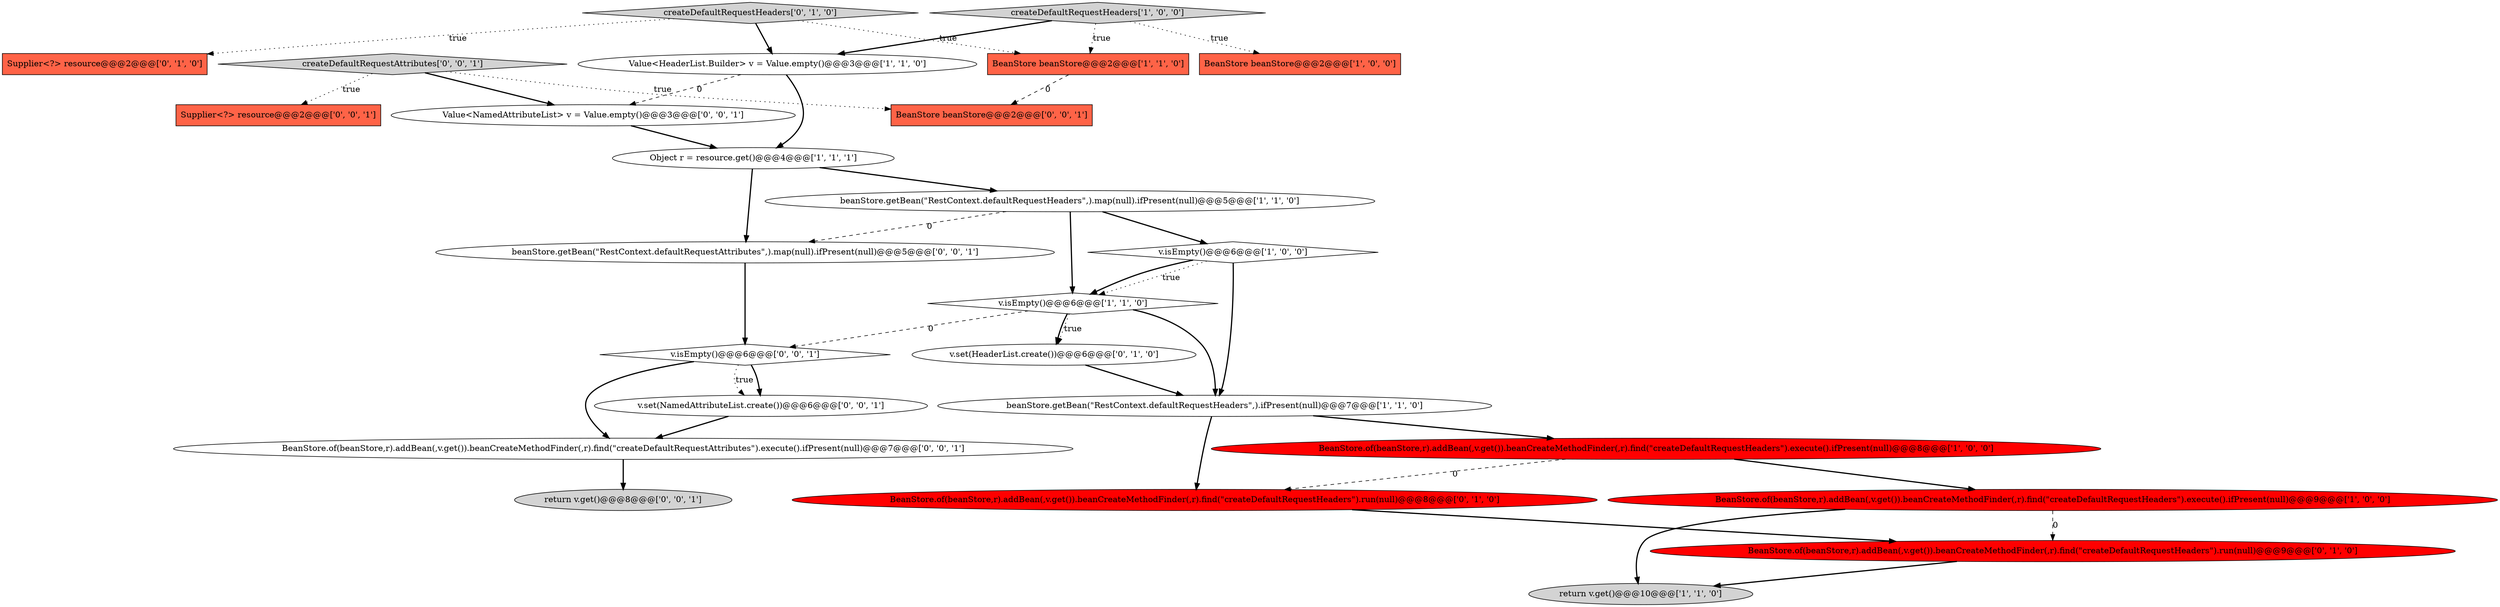 digraph {
21 [style = filled, label = "return v.get()@@@8@@@['0', '0', '1']", fillcolor = lightgray, shape = ellipse image = "AAA0AAABBB3BBB"];
24 [style = filled, label = "beanStore.getBean(\"RestContext.defaultRequestAttributes\",).map(null).ifPresent(null)@@@5@@@['0', '0', '1']", fillcolor = white, shape = ellipse image = "AAA0AAABBB3BBB"];
9 [style = filled, label = "BeanStore.of(beanStore,r).addBean(,v.get()).beanCreateMethodFinder(,r).find(\"createDefaultRequestHeaders\").execute().ifPresent(null)@@@9@@@['1', '0', '0']", fillcolor = red, shape = ellipse image = "AAA1AAABBB1BBB"];
3 [style = filled, label = "BeanStore beanStore@@@2@@@['1', '0', '0']", fillcolor = tomato, shape = box image = "AAA0AAABBB1BBB"];
8 [style = filled, label = "beanStore.getBean(\"RestContext.defaultRequestHeaders\",).ifPresent(null)@@@7@@@['1', '1', '0']", fillcolor = white, shape = ellipse image = "AAA0AAABBB1BBB"];
2 [style = filled, label = "v.isEmpty()@@@6@@@['1', '0', '0']", fillcolor = white, shape = diamond image = "AAA0AAABBB1BBB"];
13 [style = filled, label = "BeanStore.of(beanStore,r).addBean(,v.get()).beanCreateMethodFinder(,r).find(\"createDefaultRequestHeaders\").run(null)@@@9@@@['0', '1', '0']", fillcolor = red, shape = ellipse image = "AAA1AAABBB2BBB"];
23 [style = filled, label = "v.isEmpty()@@@6@@@['0', '0', '1']", fillcolor = white, shape = diamond image = "AAA0AAABBB3BBB"];
15 [style = filled, label = "createDefaultRequestHeaders['0', '1', '0']", fillcolor = lightgray, shape = diamond image = "AAA0AAABBB2BBB"];
25 [style = filled, label = "BeanStore.of(beanStore,r).addBean(,v.get()).beanCreateMethodFinder(,r).find(\"createDefaultRequestAttributes\").execute().ifPresent(null)@@@7@@@['0', '0', '1']", fillcolor = white, shape = ellipse image = "AAA0AAABBB3BBB"];
20 [style = filled, label = "v.set(NamedAttributeList.create())@@@6@@@['0', '0', '1']", fillcolor = white, shape = ellipse image = "AAA0AAABBB3BBB"];
11 [style = filled, label = "return v.get()@@@10@@@['1', '1', '0']", fillcolor = lightgray, shape = ellipse image = "AAA0AAABBB1BBB"];
10 [style = filled, label = "BeanStore beanStore@@@2@@@['1', '1', '0']", fillcolor = tomato, shape = box image = "AAA0AAABBB1BBB"];
6 [style = filled, label = "Value<HeaderList.Builder> v = Value.empty()@@@3@@@['1', '1', '0']", fillcolor = white, shape = ellipse image = "AAA0AAABBB1BBB"];
14 [style = filled, label = "BeanStore.of(beanStore,r).addBean(,v.get()).beanCreateMethodFinder(,r).find(\"createDefaultRequestHeaders\").run(null)@@@8@@@['0', '1', '0']", fillcolor = red, shape = ellipse image = "AAA1AAABBB2BBB"];
19 [style = filled, label = "Supplier<?> resource@@@2@@@['0', '0', '1']", fillcolor = tomato, shape = box image = "AAA0AAABBB3BBB"];
5 [style = filled, label = "createDefaultRequestHeaders['1', '0', '0']", fillcolor = lightgray, shape = diamond image = "AAA0AAABBB1BBB"];
1 [style = filled, label = "BeanStore.of(beanStore,r).addBean(,v.get()).beanCreateMethodFinder(,r).find(\"createDefaultRequestHeaders\").execute().ifPresent(null)@@@8@@@['1', '0', '0']", fillcolor = red, shape = ellipse image = "AAA1AAABBB1BBB"];
18 [style = filled, label = "Value<NamedAttributeList> v = Value.empty()@@@3@@@['0', '0', '1']", fillcolor = white, shape = ellipse image = "AAA0AAABBB3BBB"];
0 [style = filled, label = "Object r = resource.get()@@@4@@@['1', '1', '1']", fillcolor = white, shape = ellipse image = "AAA0AAABBB1BBB"];
4 [style = filled, label = "beanStore.getBean(\"RestContext.defaultRequestHeaders\",).map(null).ifPresent(null)@@@5@@@['1', '1', '0']", fillcolor = white, shape = ellipse image = "AAA0AAABBB1BBB"];
16 [style = filled, label = "v.set(HeaderList.create())@@@6@@@['0', '1', '0']", fillcolor = white, shape = ellipse image = "AAA0AAABBB2BBB"];
17 [style = filled, label = "createDefaultRequestAttributes['0', '0', '1']", fillcolor = lightgray, shape = diamond image = "AAA0AAABBB3BBB"];
7 [style = filled, label = "v.isEmpty()@@@6@@@['1', '1', '0']", fillcolor = white, shape = diamond image = "AAA0AAABBB1BBB"];
22 [style = filled, label = "BeanStore beanStore@@@2@@@['0', '0', '1']", fillcolor = tomato, shape = box image = "AAA0AAABBB3BBB"];
12 [style = filled, label = "Supplier<?> resource@@@2@@@['0', '1', '0']", fillcolor = tomato, shape = box image = "AAA0AAABBB2BBB"];
23->25 [style = bold, label=""];
23->20 [style = bold, label=""];
7->23 [style = dashed, label="0"];
9->11 [style = bold, label=""];
16->8 [style = bold, label=""];
1->14 [style = dashed, label="0"];
5->10 [style = dotted, label="true"];
8->14 [style = bold, label=""];
15->10 [style = dotted, label="true"];
15->6 [style = bold, label=""];
6->0 [style = bold, label=""];
4->2 [style = bold, label=""];
5->3 [style = dotted, label="true"];
10->22 [style = dashed, label="0"];
7->8 [style = bold, label=""];
20->25 [style = bold, label=""];
13->11 [style = bold, label=""];
4->7 [style = bold, label=""];
1->9 [style = bold, label=""];
6->18 [style = dashed, label="0"];
8->1 [style = bold, label=""];
23->20 [style = dotted, label="true"];
5->6 [style = bold, label=""];
0->4 [style = bold, label=""];
2->7 [style = dotted, label="true"];
0->24 [style = bold, label=""];
7->16 [style = bold, label=""];
9->13 [style = dashed, label="0"];
17->19 [style = dotted, label="true"];
7->16 [style = dotted, label="true"];
15->12 [style = dotted, label="true"];
17->22 [style = dotted, label="true"];
2->7 [style = bold, label=""];
14->13 [style = bold, label=""];
4->24 [style = dashed, label="0"];
18->0 [style = bold, label=""];
17->18 [style = bold, label=""];
25->21 [style = bold, label=""];
2->8 [style = bold, label=""];
24->23 [style = bold, label=""];
}
